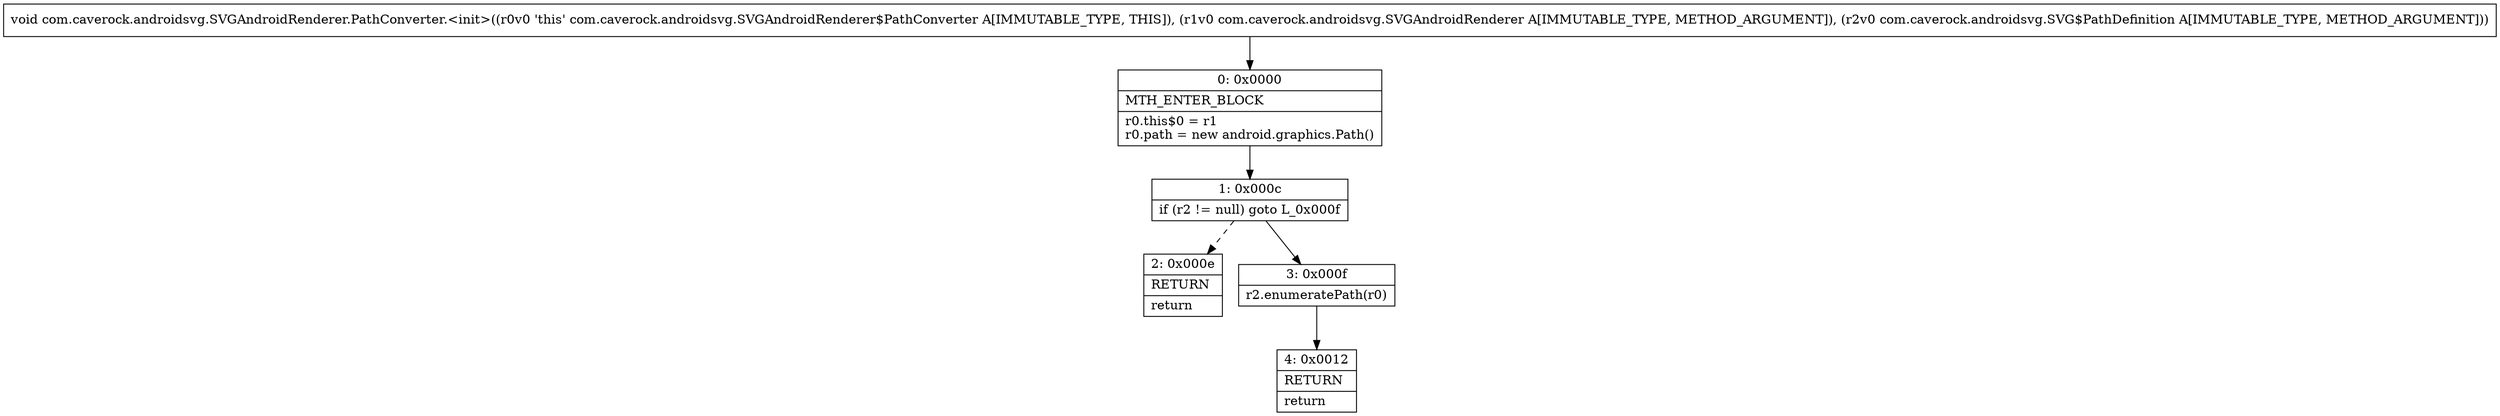 digraph "CFG forcom.caverock.androidsvg.SVGAndroidRenderer.PathConverter.\<init\>(Lcom\/caverock\/androidsvg\/SVGAndroidRenderer;Lcom\/caverock\/androidsvg\/SVG$PathDefinition;)V" {
Node_0 [shape=record,label="{0\:\ 0x0000|MTH_ENTER_BLOCK\l|r0.this$0 = r1\lr0.path = new android.graphics.Path()\l}"];
Node_1 [shape=record,label="{1\:\ 0x000c|if (r2 != null) goto L_0x000f\l}"];
Node_2 [shape=record,label="{2\:\ 0x000e|RETURN\l|return\l}"];
Node_3 [shape=record,label="{3\:\ 0x000f|r2.enumeratePath(r0)\l}"];
Node_4 [shape=record,label="{4\:\ 0x0012|RETURN\l|return\l}"];
MethodNode[shape=record,label="{void com.caverock.androidsvg.SVGAndroidRenderer.PathConverter.\<init\>((r0v0 'this' com.caverock.androidsvg.SVGAndroidRenderer$PathConverter A[IMMUTABLE_TYPE, THIS]), (r1v0 com.caverock.androidsvg.SVGAndroidRenderer A[IMMUTABLE_TYPE, METHOD_ARGUMENT]), (r2v0 com.caverock.androidsvg.SVG$PathDefinition A[IMMUTABLE_TYPE, METHOD_ARGUMENT])) }"];
MethodNode -> Node_0;
Node_0 -> Node_1;
Node_1 -> Node_2[style=dashed];
Node_1 -> Node_3;
Node_3 -> Node_4;
}

